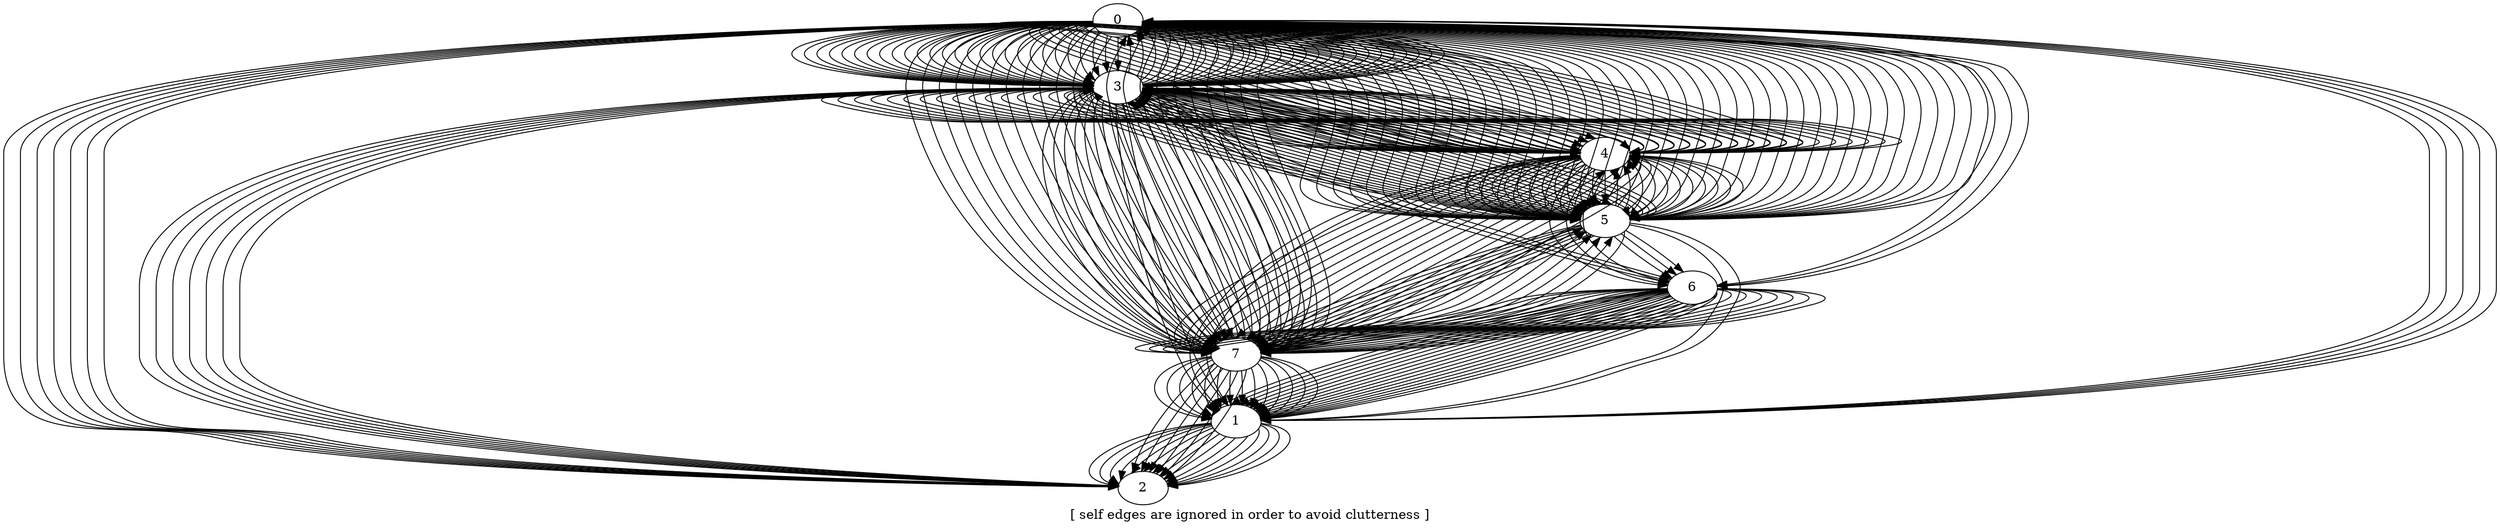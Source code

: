 digraph G {
	graph [bb="0,0,2682,563",
		label="[ self edges are ignored in order to avoid clutterness ]",
		lheight=0.21,
		lp="1341,11.5",
		lwidth=4.06,
		overlap=False,
		splines=True
	];
	node [label="\N"];
	0	[height=0.5,
		pos="1199,545",
		width=0.75];
	3	[height=0.5,
		pos="1199,473",
		width=0.75];
	0 -> 3	[pos="e,1172,474.08 1171.8,543.92 743.38,541.33 740.1,477.67 1161.9,474.15"];
	0 -> 3	[pos="e,1171.8,474.09 1171.9,543.91 761.5,541.24 758.07,477.86 1161.6,474.17"];
	0 -> 3	[pos="e,1172,474.09 1171.8,543.9 779.37,541.11 776.11,477.98 1162,474.18"];
	0 -> 3	[pos="e,1171.9,474.12 1172,543.88 833.55,540.74 830.04,478.6 1161.5,474.24"];
	0 -> 3	[pos="e,1171.7,474.22 1172.1,543.79 923.53,539.76 920.03,480.02 1161.6,474.42"];
	0 -> 3	[pos="e,1172,474.28 1172,543.72 959.49,539.16 956.06,480.84 1161.7,474.55"];
	0 -> 3	[pos="e,1171.8,474.33 1172,543.67 977.53,538.81 974.06,481.38 1161.6,474.64"];
	0 -> 3	[pos="e,1172.1,474.38 1172.1,543.61 995.4,538.4 992.04,481.91 1162,474.75"];
	0 -> 3	[pos="e,1172,474.56 1172,543.44 1031.5,537.33 1028.1,483.54 1161.7,475.11"];
	0 -> 3	[pos="e,1171.8,474.91 1171.9,543.09 1067.5,535.72 1064.2,485.89 1161.8,475.79"];
	0 -> 3	[pos="e,1172,475.2 1172.1,542.81 1085.5,534.72 1082.1,487.56 1161.8,476.38"];
	0 -> 3	[pos="e,1172.3,476.4 1172.3,541.59 1121.4,531.51 1118.1,492.64 1162.5,478.87"];
	0 -> 3	[pos="e,1174.3,480.44 1174.3,537.54 1156.2,526.08 1153.6,501.99 1166.7,486.98"];
	0 -> 3	[pos="e,1187.6,489.49 1187.6,528.46 1185.5,519.95 1185,509.17 1186,499.46"];
	0 -> 3	[pos="e,1210.4,489.49 1210.4,528.46 1212.5,519.95 1213,509.17 1212,499.46"];
	0 -> 3	[pos="e,1223.7,480.44 1223.7,537.54 1241.8,526.08 1244.4,501.99 1231.3,486.98"];
	0 -> 3	[pos="e,1225.7,476.4 1225.7,541.59 1276.6,531.51 1279.9,492.64 1235.5,478.87"];
	0 -> 3	[pos="e,1226.2,475.68 1225.8,542.37 1294.4,533.39 1297.9,489.83 1236.2,477.35"];
	0 -> 3	[pos="e,1225.9,474.7 1226.2,543.28 1348.6,536.56 1351.8,484.49 1235.9,475.36"];
	0 -> 3	[pos="e,1226.1,474.47 1226.1,543.53 1384.5,537.89 1387.9,482.69 1236.3,474.91"];
	0 -> 3	[pos="e,1226.2,474.33 1226,543.67 1420.5,538.81 1423.9,481.38 1236.4,474.64"];
	0 -> 3	[pos="e,1226.3,474.25 1226.1,543.75 1456.5,539.46 1459.9,480.4 1236.4,474.48"];
	0 -> 3	[pos="e,1226,474.19 1225.9,543.81 1492.6,540 1496,479.62 1236.1,474.36"];
	0 -> 3	[pos="e,1226,474.15 1226.3,543.85 1528.6,540.36 1531.9,479.04 1236.2,474.29"];
	0 -> 3	[pos="e,1226.1,474.11 1226.2,543.89 1582.5,540.86 1585.9,478.37 1236.3,474.22"];
	0 -> 3	[pos="e,1226,474.09 1226.2,543.9 1618.6,541.11 1621.9,477.98 1236,474.18"];
	0 -> 3	[pos="e,1226,474.08 1226.2,543.92 1654.6,541.33 1657.9,477.67 1236.1,474.15"];
	4	[height=0.5,
		pos="1723,401",
		width=0.75];
	0 -> 4	[pos="e,1695.9,402.05 1172,543.73 978,539.55 1237.3,486.56 1439,419 1456.7,413.07 1477.6,403.14 1685.8,402.09"];
	0 -> 4	[pos="e,1696,402.05 1171.9,543.68 998.11,539.12 1256.1,486.29 1457,419 1474.6,413.1 1495.4,403.23 1685.9,402.1"];
	0 -> 4	[pos="e,1695.9,402.06 1172,543.61 1018.5,538.63 1275,485.98 1475,419 1492.5,413.13 1513.2,403.35 1685.7,402.13"];
	0 -> 4	[pos="e,1696,402.08 1172,543.52 1039.6,537.98 1294.2,485.56 1493,419 1510.4,413.18 1530.9,403.49 1685.6,402.15"];
	0 -> 4	[pos="e,1695.8,402.1 1172,543.37 1061.8,537.11 1313.9,485.01 1511,419 1528.3,413.22 1548.6,403.64 1685.7,402.19"];
	0 -> 4	[pos="e,1695.8,402.12 1172,543.14 1085.6,535.92 1334.1,484.26 1529,419 1546.1,413.29 1566.1,403.86 1685.5,402.24"];
	0 -> 4	[pos="e,1695.8,402.16 1172.1,542.71 1112.5,534.06 1355.6,483.09 1547,419 1563.8,413.36 1583.6,404.11 1685.7,402.31"];
	0 -> 4	[pos="e,1695.8,402.21 1195.6,527.08 1257.7,505.66 1425.2,465.83 1565,419 1581.5,413.47 1600.8,404.45 1685.7,402.42"];
	0 -> 4	[pos="e,1695.6,402.3 1206.6,527.65 1272.8,506.36 1441.9,466.24 1583,419 1599.1,413.62 1617.7,404.96 1685.3,402.6"];
	0 -> 4	[pos="e,1696.1,402.45 1212.8,529.54 1280.4,508.8 1455.6,467.68 1601,419 1616.5,413.82 1634.4,405.57 1686,402.88"];
	0 -> 4	[pos="e,1696,402.75 1217.5,531.66 1286,511.7 1468.5,469.4 1619,419 1633.5,414.16 1650.1,406.65 1685.9,403.48"];
	0 -> 4	[pos="e,1696.1,403.43 1220.5,533.93 1289.5,515.03 1480.5,471.4 1637,419 1649.7,414.74 1664.1,408.41 1686.2,404.8"];
	0 -> 4	[pos="e,1696.5,405.25 1222.6,536.05 1292.4,518.45 1492.4,473.46 1655,419 1664.5,415.81 1675,411.45 1686.5,407.95"];
	0 -> 4	[pos="e,1698.6,409.31 1223.9,537.93 1295.2,521.85 1504.2,475.52 1673,419 1678.2,417.26 1683.7,415.17 1689.1,413.06"];
	0 -> 4	[pos="e,1704.3,414.05 1224.8,539.46 1298.9,524.99 1516.5,477.45 1691,419 1692.2,418.59 1693.5,418.15 1694.7,417.71"];
	0 -> 4	[pos="e,1712.5,417.78 1225.4,540.65 1302.7,528.01 1521.5,480.87 1702.8,421"];
	0 -> 4	[pos="e,1749.2,406.01 1225.7,541.56 1310.7,530.22 1542.8,480.68 1727,419 1732.2,417.27 1737.6,415.2 1741.8,413.11"];
	0 -> 4	[pos="e,1750,403.03 1225.9,542.19 1319.4,532.2 1557.1,481.92 1745,419 1757.8,414.71 1772.3,408.31 1759.9,404.71"];
	0 -> 4	[pos="e,1750.1,402.53 1226,542.65 1329.5,533.85 1572,482.95 1763,419 1778,413.99 1795.2,406.13 1760.1,403.17"];
	0 -> 4	[pos="e,1750,402.33 1226,542.97 1341.3,535.16 1587.6,483.78 1781,419 1796.9,413.69 1815.3,405.17 1760.3,402.7"];
	0 -> 4	[pos="e,1750.2,402.23 1225.9,543.2 1354,536.25 1603.5,484.46 1799,419 1815.4,413.51 1834.6,404.58 1760.2,402.46"];
	0 -> 4	[pos="e,1750.2,402.17 1226.3,543.35 1368.4,537.01 1620.1,484.94 1817,419 1833.8,413.39 1853.4,404.18 1760.2,402.33"];
	0 -> 4	[pos="e,1750.1,402.13 1226.1,543.48 1382.7,537.77 1636.6,485.43 1835,419 1852,413.3 1872,403.9 1760.2,402.25"];
	0 -> 4	[pos="e,1750.2,402.1 1226.1,543.57 1397.8,538.36 1653.5,485.8 1853,419 1870.2,413.23 1890.5,403.68 1760.3,402.2"];
	0 -> 4	[pos="e,1750.2,402.08 1226.1,543.64 1413.4,538.85 1670.6,486.11 1871,419 1888.4,413.18 1908.8,403.51 1760.2,402.16"];
	0 -> 4	[pos="e,1750.1,402.07 1226,543.7 1429.3,539.28 1687.8,486.39 1889,419 1906.5,413.14 1927.1,403.37 1760.3,402.13"];
	0 -> 4	[pos="e,1750.1,402.06 1226.2,543.74 1445.7,539.6 1705.2,486.6 1907,419 1924.6,413.1 1945.4,403.25 1760.2,402.11"];
	0 -> 4	[pos="e,1750.3,402.05 1226.2,543.78 1462.2,539.93 1722.5,486.8 1925,419 1942.7,413.08 1963.6,403.16 1760.4,402.09"];
	7	[height=0.5,
		pos="1326,185",
		width=0.75];
	0 -> 7	[pos="e,1299,186.92 1171.9,543.81 1007.3,541.43 981.95,516.86 974,491 969.3,475.71 969.99,470.49 974,455 1006.7,328.73 1120.3,203.9 1288.9,\
187.76"];
	0 -> 7	[pos="e,1298.9,187.4 1171.8,543.7 1042.6,540.77 1017.8,516.52 1010,491 1005.3,475.71 1006,470.49 1010,455 1042.2,330.85 1152.5,208.08 \
1288.7,188.66"];
	0 -> 7	[pos="e,1299.2,187.73 1171.7,543.62 1060.2,540.32 1035.8,516.28 1028,491 1023.3,475.71 1024,470.49 1028,455 1059.8,332.12 1168.3,210.59 \
1289,189.29"];
	0 -> 7	[pos="e,1299.1,188.27 1172,543.49 1077.6,539.76 1053.7,515.99 1046,491 1041.3,475.71 1042,470.49 1046,455 1077.4,333.77 1183.4,213.86 \
1289.2,190.2"];
	0 -> 7	[pos="e,1299.6,188.94 1172,543.29 1094.8,538.95 1071.6,515.56 1064,491 1059.3,475.71 1060,470.49 1064,455 1094.9,335.66 1198.1,217.6 1289.9,\
191.38"];
	0 -> 7	[pos="e,1316,202.02 1191.7,527.24 1184.9,517.44 1176.1,504.4 1172,491 1167.3,475.71 1168,470.49 1172,455 1198.1,354.4 1275.5,254.71 1309.8,\
210.17"];
	0 -> 7	[pos="e,1324.4,203.2 1207.8,527.71 1203.2,517.86 1194.2,504.61 1190,491 1185.3,475.71 1186,470.49 1190,455 1215.7,355.81 1291.3,257.5 \
1319.2,212.07"];
	0 -> 7	[pos="e,1334,202.31 1223.1,536.53 1227.9,526.93 1213.6,509.29 1208,491 1203.3,475.71 1204,470.49 1208,455 1233.8,355.48 1309.8,256.86 \
1330.3,211.63"];
	0 -> 7	[pos="e,1343.2,198.96 1225.6,541.44 1252.3,534.28 1232.8,513.11 1226,491 1221.3,475.71 1222,470.49 1226,455 1252.3,353.61 1330.7,253.15 \
1341.9,209.14"];
	0 -> 7	[pos="e,1349.2,194.4 1225.8,542.69 1273,537.13 1251.3,514.6 1244,491 1239.3,475.71 1240,470.49 1244,455 1271.4,349.44 1355.2,244.89 1352.3,\
204"];
	0 -> 7	[pos="e,1352.9,187.73 1226,543.69 1348.6,540.72 1323.8,516.49 1316,491 1311.3,475.71 1312,470.49 1316,455 1347.7,332.74 1455.2,211.81 \
1362.8,189.62"];
	0 -> 7	[pos="e,1352.9,187.06 1226.1,543.8 1385.2,541.38 1359.9,516.84 1352,491 1347.3,475.71 1348,470.49 1352,455 1384.5,329.69 1496.6,205.79 \
1362.9,188.14"];
	6	[height=0.5,
		pos="1817,257",
		width=0.75];
	0 -> 6	[pos="e,1844.1,259.72 1226.2,543.4 1376.1,540.27 2088.2,524.63 2120,491 2153,456.12 2147.1,422.62 2120,383 2058.3,292.79 1921.2,267.68 \
1854.2,260.69"];
	0 -> 6	[pos="e,1844.2,259 1226.1,543.51 1376.7,540.64 2105.8,525.04 2138,491 2171,456.12 2165.1,422.62 2138,383 2073,287.91 1924.1,265.15 1854.3,\
259.71"];
	0 -> 6	[pos="e,1844.1,258.55 1226,543.6 1378.7,540.98 2123.5,525.41 2156,491 2189,456.12 2183.1,422.62 2156,383 2088,283.48 1928,263.18 1854.3,\
259.05"];
	1	[height=0.5,
		pos="1326,113",
		width=0.75];
	0 -> 1	[pos="e,1353,113.99 1226.2,544.36 1424.2,546.08 2610,548.25 2610,402 2610,402 2610,402 2610,256 2610,125.39 1575.1,114.75 1363,114.02"];
	0 -> 1	[pos="e,1353.1,113.98 1226.2,544.32 1424.2,546.04 2628,549.35 2628,402 2628,402 2628,402 2628,256 2628,124.32 1576.2,114.58 1363.2,114.01"];
	0 -> 1	[pos="e,1353,113.98 1226,544.28 1424.1,545.98 2646,550.46 2646,402 2646,402 2646,402 2646,256 2646,123.26 1577.2,114.43 1363.1,113.99"];
	0 -> 1	[pos="e,1353.1,113.97 1226.1,544.25 1426.4,545.92 2664,551.4 2664,402 2664,402 2664,402 2664,256 2664,122.34 1580.3,114.31 1363.3,113.99"];
	0 -> 1	[pos="e,1353.2,113.97 1226.2,544.22 1430,545.85 2682,552.27 2682,402 2682,402 2682,402 2682,256 2682,121.42 1583.4,114.21 1363.3,113.98"];
	5	[height=0.5,
		pos="1723,329",
		width=0.75];
	0 -> 5	[pos="e,1695.8,330.05 1171.9,543.98 866.21,543.53 1353.1,534.54 1395,491 1428.3,456.37 1413.1,428.91 1399,383 1390.9,356.76 1365,331.85 \
1685.7,330.1"];
	0 -> 5	[pos="e,1695.8,330.13 1171.9,543.95 1010.1,543.18 1479.9,533.73 1521,491 1554.3,456.37 1539.1,428.91 1525,383 1517.1,357.32 1492.1,332.92 \
1685.8,330.24"];
	0 -> 5	[pos="e,1696,330.27 1225.2,539.9 1334.8,533.97 1564.8,520.32 1593,491 1626.3,456.37 1611.1,428.91 1597,383 1589.3,358.08 1565.5,334.36 \
1685.9,330.54"];
	0 -> 5	[pos="e,1696,331.02 1225.7,542.1 1332.2,537.76 1632.5,524.77 1665,491 1698.3,456.37 1683.1,428.91 1669,383 1662.1,360.52 1642,339.02 1686,\
332.22"];
	0 -> 5	[pos="e,1696.1,331.8 1225.9,542.47 1331.3,538.55 1649.5,525.82 1683,491 1716.3,456.37 1701.1,428.91 1687,383 1680.7,362.46 1663.4,342.73 \
1686.3,334.29"];
	0 -> 5	[pos="e,1736.8,344.93 1226,543.45 1332.2,541.01 1718,529.54 1755,491 1788.3,456.37 1773.1,428.91 1759,383 1755.7,372.31 1749.5,361.85 \
1743.1,353.08"];
	0 -> 5	[pos="e,1750.1,331.38 1226.3,543.8 1354.8,542.33 1787.6,531.94 1827,491 1860.3,456.37 1845.1,428.91 1831,383 1824.3,361.06 1805,340.06 \
1760.1,332.73"];
	0 -> 5	[pos="e,1749.9,330.59 1226.1,543.88 1374,542.72 1822.9,532.73 1863,491 1896.3,456.37 1881.1,428.91 1867,383 1859.7,359.22 1837.7,336.53 \
1760.2,331.18"];
	0 -> 5	[pos="e,1750.1,330.14 1226,543.96 1454.8,543.29 1929.7,533.97 1971,491 2004.3,456.37 1989.1,428.91 1975,383 1967.1,357.44 1942.3,333.14 \
1760.3,330.28"];
	0 -> 5	[pos="e,1750.2,330.09 1226.3,543.97 1502.1,543.42 1983.4,534.28 2025,491 2058.3,456.37 2043.1,428.91 2029,383 2021,357.1 1995.6,332.5 \
1760.5,330.18"];
	0 -> 5	[pos="e,1750,330.07 1226.4,543.98 1534.7,543.48 2019.3,534.43 2061,491 2094.3,456.37 2079.1,428.91 2065,383 2057,356.93 2031.3,332.17 \
1760.2,330.14"];
	0 -> 5	[pos="e,1750.3,330.06 1226,543.98 1550.7,543.52 2037.2,534.52 2079,491 2112.3,456.37 2097.1,428.91 2083,383 2075,356.88 2049.2,332.07 \
1760.6,330.12"];
	0 -> 5	[pos="e,1750.4,330.06 1226.1,543.98 1567.5,543.54 2055.1,534.57 2097,491 2130.3,456.37 2115.1,428.91 2101,383 2092.9,356.81 2067.1,331.95 \
1760.4,330.11"];
	2	[height=0.5,
		pos="1226,41",
		width=0.75];
	0 -> 2	[pos="e,1198.7,42.201 1171.9,543.76 988.61,541.47 0,521.12 0,402 0,402 0,402 0,184 0,74.391 122.86,118.14 230,95 413.69,55.327 1024.9,\
44.193 1188.5,42.312"];
	0 -> 2	[pos="e,1198.9,42.247 1171.9,543.71 993.14,541.19 18,520.31 18,402 18,402 18,402 18,184 18,74.391 140.86,118.14 248,95 429.75,55.747 1030,\
44.432 1188.6,42.374"];
	0 -> 2	[pos="e,1198.7,42.311 1172,543.65 996.75,540.87 36,519.43 36,402 36,402 36,402 36,184 36,74.391 158.86,118.14 266,95 445.42,56.25 1032.7,\
44.727 1188.2,42.458"];
	0 -> 2	[pos="e,1199,42.382 1171.8,543.57 998.43,540.5 54,518.43 54,402 54,402 54,402 54,184 54,74.391 176.86,118.14 284,95 461.27,56.714 1036.7,\
45.007 1188.8,42.544"];
	0 -> 2	[pos="e,1199,42.477 1172,543.49 1000.3,540.12 72,517.43 72,402 72,402 72,402 72,184 72,74.391 194.86,118.14 302,95 476.73,57.263 1038.3,\
45.348 1188.9,42.655"];
	0 -> 2	[pos="e,1199,42.593 1172,543.39 1000.2,539.66 90,516.3 90,402 90,402 90,402 90,184 90,74.391 212.86,118.14 320,95 491.99,57.854 1038.8,\
45.728 1188.8,42.789"];
	0 -> 2	[pos="e,1198.9,42.732 1172.1,543.26 999.38,539.17 108,515.11 108,402 108,402 108,402 108,184 108,74.391 230.86,118.14 338,95 507.06,58.487 \
1038.2,46.148 1188.7,42.947"];
	3 -> 0	[pos="e,1172,543.9 1172,474.1 797.41,476.98 794.02,539.84 1161.9,543.8"];
	3 -> 0	[pos="e,1171.8,543.89 1171.9,474.11 815.49,477.13 812.07,539.63 1161.6,543.78"];
	3 -> 0	[pos="e,1171.8,543.86 1172,474.14 851.55,477.42 848.05,539.17 1161.5,543.73"];
	3 -> 0	[pos="e,1171.7,543.85 1172,474.15 869.53,477.6 866.05,538.92 1161.5,543.71"];
	3 -> 0	[pos="e,1171.8,543.83 1171.7,474.17 887.58,477.83 884.14,538.63 1161.4,543.67"];
	3 -> 0	[pos="e,1172.1,543.81 1172,474.19 905.41,478 902.04,538.39 1161.9,543.64"];
	3 -> 0	[pos="e,1171.9,543.75 1171.7,474.25 941.46,478.57 938.14,537.63 1161.8,543.53"];
	3 -> 0	[pos="e,1171.9,543.53 1171.9,474.47 1013.5,480.11 1010.1,535.32 1161.7,543.09"];
	3 -> 0	[pos="e,1171.8,543.28 1172.1,474.7 1049.5,481.34 1046.1,533.41 1161.7,542.61"];
	3 -> 0	[pos="e,1172.2,542.37 1171.8,475.68 1103.4,484.8 1100.2,528.37 1162.2,540.73"];
	3 -> 0	[pos="e,1172.9,540.24 1172.8,477.78 1139.2,488.82 1136,521.16 1163.4,536.18"];
	3 -> 0	[pos="e,1178.8,533.06 1178.6,485.09 1171.6,495.46 1170.2,511.19 1174.3,523.79"];
	3 -> 0	[pos="e,1199,526.7 1199,491.1 1199,498.79 1199,508.05 1199,516.67"];
	3 -> 0	[pos="e,1219.2,533.06 1219.4,485.09 1226.4,495.46 1227.8,511.19 1223.7,523.79"];
	3 -> 0	[pos="e,1225.1,540.24 1225.2,477.78 1258.8,488.82 1262,521.16 1234.6,536.18"];
	3 -> 0	[pos="e,1225.9,542.81 1226,475.2 1312.5,483.33 1315.9,530.49 1236.1,541.64"];
	3 -> 0	[pos="e,1226.1,543.09 1226.2,474.91 1330.5,482.28 1333.8,532.11 1236.2,542.22"];
	3 -> 0	[pos="e,1226,543.44 1226,474.56 1366.5,480.67 1369.9,534.46 1236.3,542.89"];
	3 -> 0	[pos="e,1225.9,543.61 1225.9,474.38 1402.6,479.6 1406,536.09 1236,543.25"];
	3 -> 0	[pos="e,1226,543.72 1226,474.28 1438.5,478.84 1441.9,537.16 1236.3,543.45"];
	3 -> 0	[pos="e,1225.9,543.79 1226.3,474.22 1474.6,478.29 1477.9,538.04 1236.1,543.59"];
	3 -> 0	[pos="e,1226.2,543.83 1226.3,474.17 1510.4,477.83 1513.9,538.63 1236.6,543.67"];
	3 -> 0	[pos="e,1226.2,543.86 1226,474.14 1546.4,477.42 1550,539.17 1236.5,543.73"];
	3 -> 0	[pos="e,1226,543.88 1226.1,474.12 1564.5,477.28 1567.9,539.41 1236.4,543.76"];
	3 -> 0	[pos="e,1226,543.9 1226,474.1 1600.6,476.98 1604,539.84 1236.1,543.8"];
	3 -> 0	[pos="e,1226.1,543.91 1226.2,474.09 1636.5,476.77 1639.9,540.15 1236.3,543.83"];
	3 -> 4	[pos="e,1695.9,402.03 1172,471.97 849.15,471.35 870.33,459.51 889,455 1080.6,408.69 1139.4,465.31 1331,419 1349.5,414.54 1370.4,402.9 \
1685.5,402.05"];
	3 -> 4	[pos="e,1696,402.04 1171.7,471.96 903.38,471.22 924.43,459.49 943,455 1134.6,408.69 1193.4,465.31 1385,419 1403.3,414.57 1424.1,403.06 \
1685.7,402.07"];
	3 -> 4	[pos="e,1695.9,402.05 1172,471.95 957.68,471.06 978.57,459.46 997,455 1188.6,408.69 1247.4,465.31 1439,419 1457.1,414.61 1477.7,403.3 \
1685.8,402.1"];
	3 -> 4	[pos="e,1695.8,402.11 1171.8,471.88 1030.5,470.62 1050.9,459.37 1069,455 1260.6,408.69 1319.4,465.31 1511,419 1528.7,414.73 1548.6,403.88 \
1685.7,402.22"];
	3 -> 4	[pos="e,1695.8,402.14 1171.9,471.86 1048.8,470.46 1069,459.34 1087,455 1278.6,408.69 1337.4,465.31 1529,419 1546.5,414.77 1566.2,404.12 \
1685.5,402.27"];
	3 -> 4	[pos="e,1695.8,402.24 1171.8,471.74 1085.7,469.93 1105.5,459.24 1123,455 1314.6,408.69 1373.4,465.31 1565,419 1581.9,414.91 1600.9,404.79 \
1685.7,402.48"];
	3 -> 4	[pos="e,1696,402.85 1171.9,470.83 1144.1,467.63 1161.4,458.77 1177,455 1368.6,408.69 1427.4,465.31 1619,419 1633.8,415.42 1650.2,407.22 \
1686,403.68"];
	3 -> 4	[pos="e,1750.1,402.61 1225.9,471.49 1285.2,469.12 1304.1,459.07 1321,455 1512.6,408.69 1571.4,465.31 1763,419 1778.3,415.29 1795.4,406.65 \
1760.2,403.33"];
	3 -> 4	[pos="e,1750.2,402.19 1226.2,471.82 1337.1,470.28 1357.2,459.3 1375,455 1566.6,408.69 1625.4,465.31 1817,419 1834.2,414.85 1853.5,404.49 \
1760.2,402.38"];
	3 -> 4	[pos="e,1750.2,402.09 1226,471.91 1390.2,470.79 1410.8,459.4 1429,455 1620.6,408.69 1679.4,465.31 1871,419 1888.8,414.7 1908.9,403.72 \
1760.2,402.18"];
	3 -> 4	[pos="e,1750.2,402.05 1226,471.95 1461.6,471.13 1482.5,459.47 1501,455 1692.6,408.69 1751.4,465.31 1943,419 1961.2,414.6 1981.8,403.22 \
1760.2,402.09"];
	3 -> 4	[pos="e,1750.3,402.04 1226,471.96 1497.4,471.23 1518.4,459.49 1537,455 1728.6,408.69 1787.4,465.31 1979,419 1997.3,414.57 2018.1,403.07 \
1760.4,402.07"];
	3 -> 4	[pos="e,1750,402.03 1226.1,471.97 1551.1,471.35 1572.3,459.51 1591,455 1782.6,408.69 1841.4,465.31 2033,419 2051.5,414.54 2072.4,402.9 \
1760.3,402.05"];
	3 -> 7	[pos="e,1299,188.36 1172.4,469.26 1052.9,442.27 1147.4,224.17 1289.2,190.39"];
	3 -> 7	[pos="e,1299.8,189.48 1173.2,467.51 1091.6,434.64 1180.1,231.43 1290.1,192.46"];
	3 -> 7	[pos="e,1301.9,193.23 1178.7,461.14 1151.7,416.42 1226.4,246.67 1293.4,198.7"];
	3 -> 7	[pos="e,1303.6,195.35 1183.4,458.21 1171.1,410.56 1240.5,253.06 1295.6,202.08"];
	3 -> 7	[pos="e,1306.3,197.73 1189.5,455.8 1189.1,406.46 1254.5,258.15 1299.6,205.11"];
	3 -> 7	[pos="e,1321.9,202.8 1209.3,456.22 1234.4,409.38 1296.2,270.81 1318.4,212.42"];
	3 -> 7	[pos="e,1335.5,202.12 1218.5,460.43 1260.8,418.33 1327.6,272.54 1334.9,212.33"];
	3 -> 7	[pos="e,1341.7,200.02 1221.6,462.48 1274.3,422.79 1345.4,269.72 1343,210.03"];
	3 -> 7	[pos="e,1346.5,197.09 1223,464.79 1287.8,428.45 1364.6,264.94 1350.2,206.69"];
	3 -> 7	[pos="e,1349.5,194.32 1224.4,466.29 1303,432.35 1385.5,256.93 1355.6,202.28"];
	3 -> 7	[pos="e,1352.5,188.71 1225.6,469.7 1368.9,444.99 1469.2,228.99 1362.4,191.53"];
	3 -> 6	[pos="e,1791,262.46 1214.1,458.08 1245.5,439.4 1314.7,405.93 1376,383 1522.3,328.32 1703.9,281.44 1780.8,264.63"];
	3 -> 6	[pos="e,1791.8,264.12 1219.7,461.4 1254.8,443.62 1328.8,407.37 1394,383 1534.8,330.35 1708.5,284.93 1781.7,266.62"];
	3 -> 6	[pos="e,1793.2,266.17 1222.9,464.58 1263.3,448.33 1342.6,408.93 1412,383 1547.4,332.4 1713,288.47 1783.5,268.88"];
	3 -> 1	[pos="e,1306.5,125.54 1196.7,454.79 1197.5,406.67 1217.8,267.66 1272,167 1278.8,154.3 1289.1,141.9 1299,132.3"];
	3 -> 1	[pos="e,1316.9,130.3 1204.9,455.14 1215.4,407.34 1235.7,267.9 1290,167 1295.6,156.69 1303.4,146.58 1310.4,138.01"];
	3 -> 5	[pos="e,1696,330.6 1171.7,471.06 1031.5,459.4 1458.1,343.59 1686,331.09"];
	3 -> 5	[pos="e,1695.9,330.7 1171.8,470.82 1054.7,457.96 1472.7,344.58 1685.6,331.27"];
	3 -> 5	[pos="e,1695.9,330.82 1172,470.45 1079.5,456.04 1487.8,345.47 1685.8,331.46"];
	3 -> 5	[pos="e,1696.1,330.95 1172,469.77 1108.6,452.96 1503.3,346.38 1686,331.68"];
	3 -> 5	[pos="e,1695.8,331.15 1172.6,468.2 1147,447.38 1519.2,347.45 1685.6,332.01"];
	3 -> 5	[pos="e,1695.9,331.36 1192,455.57 1261.2,421.81 1551.8,346.59 1685.8,332.35"];
	3 -> 5	[pos="e,1696,331.65 1202.3,455.01 1280,421.32 1561.5,347.98 1685.9,332.79"];
	3 -> 5	[pos="e,1696.1,332.01 1208.7,456.12 1289.1,423.35 1568.3,349.89 1685.9,333.35"];
	3 -> 5	[pos="e,1696.2,332.49 1213.3,457.73 1295,426.23 1574.1,352.06 1686.2,334.01"];
	3 -> 5	[pos="e,1696.5,333.08 1217.2,459.4 1299.8,429.38 1578.7,354.67 1686.3,334.88"];
	3 -> 5	[pos="e,1696.9,333.84 1219.9,461.21 1303,432.96 1582.9,357.51 1686.8,335.87"];
	3 -> 5	[pos="e,1697.1,334.84 1221.7,463.01 1305.1,436.78 1586.2,360.72 1687.4,337.09"];
	3 -> 5	[pos="e,1698,335.98 1223.2,464.57 1307.8,440.4 1589.1,364.14 1688.2,338.5"];
	3 -> 5	[pos="e,1698.8,337.43 1224.1,465.99 1310,444.02 1591.2,367.88 1689.1,340.18"];
	3 -> 5	[pos="e,1700.5,338.94 1224.7,467.19 1312.9,447.35 1594.1,371.49 1690.9,341.91"];
	3 -> 5	[pos="e,1702.4,340.69 1225.3,468.13 1316.9,450.25 1596.8,375.2 1692.9,343.85"];
	3 -> 5	[pos="e,1704.9,342.59 1225.6,468.9 1321.2,452.88 1599.6,378.9 1695.4,345.93"];
	3 -> 5	[pos="e,1708.4,344.38 1225.6,469.54 1326.3,455.22 1603.9,382.2 1699,347.88"];
	3 -> 5	[pos="e,1713.4,345.86 1225.8,469.99 1332.8,457.06 1610.1,384.95 1703.9,349.58"];
	3 -> 5	[pos="e,1719.7,346.99 1225.9,470.36 1340.2,458.63 1618.7,387.08 1710.2,350.9"];
	3 -> 5	[pos="e,1730.1,346.39 1226,470.64 1349.8,459.81 1635.7,387.04 1720.7,350.64"];
	3 -> 5	[pos="e,1749.3,333.69 1225.9,470.88 1369.8,460.17 1697.1,375.68 1744.8,342.92"];
	3 -> 5	[pos="e,1749.6,332.13 1225.9,471.06 1385.1,460.87 1731.9,371.19 1755.6,340.36"];
	3 -> 5	[pos="e,1749.8,331.5 1226.1,471.18 1411.3,460.88 1807.2,356.05 1759.5,334.04"];
	3 -> 5	[pos="e,1750.1,331.17 1226,471.3 1428.5,461.52 1841,351.82 1760.2,332.8"];
	3 -> 5	[pos="e,1749.9,330.91 1226,471.4 1445.3,462.13 1870.3,348.76 1760,332.05"];
	3 -> 2	[pos="e,1199,42.463 1171.9,472.11 1001.3,472.61 146,468.08 146,258 146,258 146,258 146,184 146,79.325 994.76,47.591 1189,42.706"];
	3 -> 2	[pos="e,1199.1,42.556 1171.8,472.12 1005.8,472.52 164,466.41 164,258 164,258 164,258 164,184 164,80.149 999.45,48.095 1189,42.827"];
	3 -> 2	[pos="e,1199,42.673 1171.8,472.13 1009.6,472.4 182,464.64 182,258 182,258 182,258 182,184 182,81.082 1002.5,48.677 1188.9,42.975"];
	3 -> 2	[pos="e,1199.1,42.81 1172,472.14 1012.5,472.25 200,462.75 200,258 200,258 200,258 200,184 200,82.07 1004.8,49.306 1188.8,43.147"];
	3 -> 2	[pos="e,1199,42.979 1171.8,472.14 1013,472.02 218,460.54 218,258 218,258 218,258 218,184 218,83.117 1006.4,49.986 1188.8,43.345"];
	3 -> 2	[pos="e,1199.1,43.176 1172,472.13 1013.7,471.74 236,458.32 236,258 236,258 236,258 236,184 236,84.219 1007.2,50.718 1188.9,43.572"];
	3 -> 2	[pos="e,1199.2,43.404 1171.8,472.11 1012,471.37 254,455.77 254,258 254,258 254,258 254,184 254,85.376 1007.5,51.504 1189,43.831"];
	4 -> 3	[pos="e,1172,471.97 1695.9,402.03 1388.8,402.68 1367.6,414.49 1349,419 1157.4,465.31 1098.6,408.69 907,455 888.57,459.46 867.69,471.05 \
1161.9,471.95"];
	4 -> 3	[pos="e,1171.7,471.97 1695.6,402.03 1406.7,402.73 1385.6,414.5 1367,419 1175.4,465.31 1116.6,408.69 925,455 906.62,459.44 885.81,470.98 \
1161.4,471.94"];
	4 -> 3	[pos="e,1171.8,471.96 1695.7,402.04 1442.5,402.82 1421.5,414.52 1403,419 1211.4,465.31 1152.6,408.69 961,455 942.72,459.42 922.04,470.86 \
1161.7,471.92"];
	4 -> 3	[pos="e,1171.8,471.95 1696,402.05 1460.4,402.87 1439.5,414.53 1421,419 1229.4,465.31 1170.6,408.69 979,455 960.79,459.4 940.19,470.78 \
1161.8,471.91"];
	4 -> 3	[pos="e,1171.9,471.94 1696,402.06 1496.2,403.01 1475.4,414.56 1457,419 1265.4,465.31 1206.6,408.69 1015,455 996.95,459.36 976.56,470.57 \
1161.8,471.88"];
	4 -> 3	[pos="e,1171.9,471.92 1695.9,402.07 1514,403.11 1493.3,414.58 1475,419 1283.4,465.31 1224.6,408.69 1033,455 1015.1,459.34 994.81,470.44 \
1161.7,471.85"];
	4 -> 3	[pos="e,1171.8,471.91 1696,402.09 1531.8,403.21 1511.2,414.6 1493,419 1301.4,465.31 1242.6,408.69 1051,455 1033.2,459.3 1013.1,470.28 \
1161.8,471.82"];
	4 -> 3	[pos="e,1171.8,471.81 1695.8,402.18 1584.9,403.72 1564.8,414.7 1547,419 1355.4,465.31 1296.6,408.69 1105,455 1087.8,459.15 1068.5,469.51 \
1161.8,471.62"];
	4 -> 3	[pos="e,1172,471.62 1695.6,402.35 1619.7,404.39 1600.3,414.83 1583,419 1391.4,465.31 1332.6,408.69 1141,455 1124.8,458.93 1106.6,468.41 \
1161.7,471.21"];
	4 -> 3	[pos="e,1171.9,471.39 1696.1,402.51 1636.8,404.88 1617.9,414.93 1601,419 1409.4,465.31 1350.6,408.69 1159,455 1143.7,458.71 1126.6,467.35 \
1161.8,470.67"];
	4 -> 3	[pos="e,1172.9,467.84 1696.2,403.62 1668.4,407.12 1651.9,415.4 1637,419 1445.4,465.31 1386.6,408.69 1195,455 1189.6,456.31 1183.9,458.25 \
1179.6,460.34"];
	4 -> 3	[pos="e,1208.9,456.09 1696.6,405.64 1681.1,409.66 1667.5,415.98 1655,419 1466.7,464.52 1406.6,410.6 1218.8,453.75"];
	4 -> 3	[pos="e,1217.1,459.44 1699.3,409.81 1690.9,413.21 1681.7,416.9 1673,419 1481.4,465.31 1422.6,408.69 1231,455 1229.5,455.35 1228.1,455.75 \
1226.6,456.18"];
	4 -> 3	[pos="e,1222.7,464.19 1704.9,414.56 1700.4,416.3 1695.6,417.88 1691,419 1499.4,465.31 1440.6,408.69 1249,455 1243.6,456.31 1237.9,458.25 \
1232.4,460.34"];
	4 -> 3	[pos="e,1225.4,468.36 1713.1,417.91 1711.7,418.31 1710.3,418.67 1709,419 1517.4,465.31 1458.6,408.69 1267,455 1257.2,457.36 1246.8,461.73 \
1235.3,465.45"];
	4 -> 3	[pos="e,1225.8,470.38 1749.1,406.16 1752,410.19 1739,416.1 1727,419 1535.4,465.31 1476.6,408.69 1285,455 1272,458.15 1257.7,464.88 1235.7,\
468.86"];
	4 -> 3	[pos="e,1226,471.15 1750.1,403.17 1777.9,406.37 1760.6,415.23 1745,419 1553.4,465.31 1494.6,408.69 1303,455 1288.2,458.58 1271.8,466.78 \
1236,470.32"];
	4 -> 3	[pos="e,1226.4,471.65 1750,402.38 1817.5,404.48 1798.2,414.85 1781,419 1589.4,465.31 1530.6,408.69 1339,455 1322.5,458.98 1304.1,468.65 \
1236.7,471.31"];
	4 -> 3	[pos="e,1226.2,471.76 1750.2,402.26 1836.3,404.07 1816.5,414.76 1799,419 1607.4,465.31 1548.6,408.69 1357,455 1340.1,459.09 1321.1,469.21 \
1236.3,471.52"];
	4 -> 3	[pos="e,1226.2,471.86 1750.1,402.14 1873.2,403.54 1853,414.66 1835,419 1643.4,465.31 1584.6,408.69 1393,455 1375.5,459.23 1355.8,469.88 \
1236.5,471.73"];
	4 -> 3	[pos="e,1226.2,471.89 1750.2,402.12 1891.5,403.38 1871.1,414.63 1853,419 1661.4,465.31 1602.6,408.69 1411,455 1393.3,459.27 1373.4,470.12 \
1236.3,471.78"];
	4 -> 3	[pos="e,1226.1,471.93 1750.1,402.08 1928,403.12 1907.3,414.58 1889,419 1697.4,465.31 1638.6,408.69 1447,455 1429,459.34 1408.8,470.46 \
1236.3,471.86"];
	4 -> 3	[pos="e,1226,471.94 1750.1,402.06 1946.2,403.02 1925.4,414.56 1907,419 1715.4,465.31 1656.6,408.69 1465,455 1446.9,459.37 1426.5,470.59 \
1236.1,471.88"];
	4 -> 3	[pos="e,1226.1,471.95 1750,402.05 1964.3,402.94 1943.4,414.54 1925,419 1733.4,465.31 1674.6,408.69 1483,455 1464.9,459.39 1444.3,470.7 \
1236.2,471.9"];
	4 -> 3	[pos="e,1226.3,471.96 1750.2,402.04 2000.5,402.82 1979.5,414.52 1961,419 1769.4,465.31 1710.6,408.69 1519,455 1500.7,459.42 1480,470.86 \
1236.6,471.92"];
	4 -> 3	[pos="e,1226.4,471.97 1750.3,402.03 2036.7,402.73 2015.6,414.5 1997,419 1805.4,465.31 1746.6,408.69 1555,455 1536.6,459.44 1515.8,471 \
1236.4,471.94"];
	4 -> 3	[pos="e,1226.1,471.97 1750,402.03 2054.8,402.68 2033.6,414.49 2015,419 1823.4,465.31 1764.6,408.69 1573,455 1554.6,459.46 1533.7,471.05 \
1236.3,471.95"];
	4 -> 7	[pos="e,1299,187.01 1695.8,399.03 1577,390.76 1448,330.72 1347,275 1288.2,242.59 1219.3,198.44 1288.8,188.19"];
	4 -> 7	[pos="e,1299.3,188.45 1696.1,398.31 1606.5,387.73 1481.5,329.31 1383,275 1330.7,246.13 1270.2,207.94 1289.5,192.7"];
	4 -> 7	[pos="e,1310.5,199.83 1696.7,396.63 1631.5,382.57 1513.1,326.91 1419,275 1379.6,253.26 1335.6,226.23 1317.1,207.69"];
	4 -> 7	[pos="e,1326.2,203.07 1697.4,395.06 1641.5,378.81 1527.9,325.15 1437,275 1399,254.05 1356.7,228.18 1333.9,209.74"];
	4 -> 7	[pos="e,1337.3,201.41 1698.8,392.81 1650,374.3 1542.1,323.04 1455,275 1415.5,253.22 1371.4,226.13 1345.6,207.59"];
	4 -> 7	[pos="e,1349.2,194.34 1706,386.85 1666.2,364.83 1570,318.59 1491,275 1444.8,249.52 1392.3,216.76 1358.3,198.95"];
	4 -> 7	[pos="e,1352.4,189.39 1723.1,382.89 1691.4,359.61 1601.6,316.13 1527,275 1473.9,245.69 1412.3,206.76 1362.2,192.01"];
	4 -> 7	[pos="e,1352.9,188.24 1738.6,386.13 1718.1,363.83 1623.2,318.12 1545,275 1489.3,244.3 1424.5,203.04 1362.8,190.07"];
	4 -> 7	[pos="e,1352.9,187.09 1749.9,397.76 1800.5,385.84 1677.9,328.43 1581,275 1522,242.47 1452.7,198.09 1363.1,188.07"];
	4 -> 7	[pos="e,1353,186.81 1750.2,398.54 1824.4,388.61 1698.2,329.72 1599,275 1539,241.88 1468.2,196.49 1363.2,187.56"];
	4 -> 6	[pos="e,1790,259.09 1701.8,389.73 1678.8,372.43 1651.6,336.87 1669,311 1692.5,276.02 1743.6,264.11 1779.8,260.07"];
	4 -> 6	[pos="e,1790.4,260.32 1709,385.55 1693,367.16 1670.9,334.93 1687,311 1707.7,280.2 1749.8,267.29 1780.5,261.88"];
	4 -> 6	[pos="e,1791.3,262.59 1720,382.91 1709,364.2 1689.7,333.82 1705,311 1722.5,284.93 1755.4,271.67 1781.3,264.94"];
	4 -> 1	[pos="e,1308,126.54 1696.2,398.39 1614.2,391.6 1367.6,358.01 1281,203 1268.3,180.34 1284.4,152.31 1301,133.83"];
	4 -> 1	[pos="e,1317.3,130.31 1696.3,397.67 1616.8,389.37 1382.9,353.14 1299,203 1287.4,182.24 1299.9,156.98 1311.7,138.68"];
	4 -> 5	[pos="e,1695.9,330.47 1695.9,399.53 1537.5,393.89 1534.1,338.69 1685.7,330.91"];
	4 -> 5	[pos="e,1696,330.56 1696,399.44 1555.5,393.33 1552.1,339.54 1685.7,331.11"];
	4 -> 5	[pos="e,1696.1,330.7 1695.8,399.28 1573.4,392.56 1570.2,340.49 1686.1,331.36"];
	4 -> 5	[pos="e,1696,331.2 1696.1,398.81 1609.5,390.72 1606.1,343.56 1685.8,332.38"];
	4 -> 5	[pos="e,1695.8,331.68 1696.2,398.37 1627.6,389.39 1624.1,345.83 1685.8,333.35"];
	4 -> 5	[pos="e,1696.3,332.4 1696.3,397.59 1645.4,387.51 1642.1,348.64 1686.5,334.87"];
	4 -> 5	[pos="e,1698.3,336.44 1698.3,393.54 1680.2,382.08 1677.6,357.99 1690.7,342.98"];
	4 -> 5	[pos="e,1711.6,345.49 1711.6,384.46 1709.5,375.95 1709,365.17 1710,355.46"];
	4 -> 5	[pos="e,1743.4,341.09 1743.2,389.06 1750.3,378.75 1751.8,363.03 1747.8,350.4"];
	4 -> 5	[pos="e,1749.2,333.78 1749.1,396.24 1782.8,385.22 1786,352.88 1758.6,337.85"];
	4 -> 5	[pos="e,1749.9,330.7 1750.2,399.28 1872.6,392.56 1875.8,340.49 1759.9,331.36"];
	4 -> 5	[pos="e,1750.1,330.47 1750.1,399.53 1908.5,393.89 1911.9,338.69 1760.3,330.91"];
	7 -> 0	[pos="e,1171.8,543.76 1298.8,187.14 1141.5,200.36 1025.2,326.95 992,455 987.99,470.49 987.3,475.71 992,491 999.72,516.1 1023.8,539.98 \
1161.6,543.54"];
	7 -> 0	[pos="e,1171.9,542.91 1300,190 1220,213.17 1113.5,333.42 1082,455 1078,470.49 1077.3,475.71 1082,491 1088.9,513.52 1109,535.06 1161.7,\
541.82"];
	7 -> 0	[pos="e,1172.3,542.25 1300.5,191.65 1233.4,218.4 1130.8,336.06 1100,455 1096,470.49 1095.3,475.71 1100,491 1106.5,512.22 1124.8,532.57 \
1162.3,540.5"];
	7 -> 0	[pos="e,1172.4,540.67 1302.2,193.77 1246.4,224.15 1148.1,338.97 1118,455 1114,470.49 1113.3,475.71 1118,491 1123.8,509.95 1139,528.2 1162.9,\
537.54"];
	7 -> 0	[pos="e,1174.4,537.35 1305.1,196.45 1259.1,230.43 1165.2,342.14 1136,455 1132,470.49 1131.3,475.71 1136,491 1140.8,506.58 1151.9,521.7 \
1165.6,531.77"];
	7 -> 0	[pos="e,1180.1,531.65 1309.5,199.5 1271.9,236.71 1182.4,345.31 1154,455 1150,470.49 1149.3,475.71 1154,491 1157.7,503.01 1165.1,514.73 \
1173.1,524.09"];
	7 -> 0	[pos="e,1226.3,543.17 1351.7,191.12 1396.7,216.83 1293,335.27 1262,455 1258,470.49 1257.3,475.71 1262,491 1269.1,514.02 1289.9,536 1236.3,\
542.25"];
	7 -> 0	[pos="e,1226.1,543.44 1352.3,189.28 1420.3,210.56 1311.8,332.1 1280,455 1276,470.49 1275.3,475.71 1280,491 1287.3,514.81 1309.4,537.52 \
1236.5,542.84"];
	7 -> 0	[pos="e,1226.1,543.59 1352.7,188.33 1441.8,206.64 1330.4,330.12 1298,455 1294,470.49 1293.3,475.71 1298,491 1305.5,515.36 1328.4,538.57 \
1236.3,543.18"];
	7 -> 0	[pos="e,1226.2,543.76 1353.1,187.35 1482.3,201.67 1367,327.61 1334,455 1330,470.49 1329.3,475.71 1334,491 1341.7,516.05 1365.7,539.88 \
1236.2,543.52"];
	7 -> 3	[pos="e,1172.5,468.49 1299.5,188.81 1173.2,215.46 1076.2,423.35 1162.9,464.82"];
	7 -> 3	[pos="e,1174.1,466.03 1299.9,190.48 1206.2,221.89 1118.1,409.46 1166,459.65"];
	7 -> 3	[pos="e,1175.6,463.75 1300.8,191.63 1222.1,225.37 1139.4,401.19 1169.5,455.8"];
	7 -> 3	[pos="e,1196.3,454.97 1310.5,199.84 1277.2,244.57 1213.5,385.72 1198.5,445.18"];
	7 -> 3	[pos="e,1203.2,454.97 1315.6,201.88 1290.5,248.74 1228.9,386.83 1206.7,445.33"];
	7 -> 3	[pos="e,1214.5,458.21 1328.7,203.17 1319.6,252.52 1256.9,394.77 1220.3,449.85"];
	7 -> 3	[pos="e,1224.8,467.62 1351.1,192.1 1413.3,228.99 1328.9,421.99 1234.3,463.94"];
	7 -> 3	[pos="e,1225.3,468.49 1351.7,190.46 1433.4,223.21 1345,426.4 1235,465.49"];
	7 -> 3	[pos="e,1225.6,469.17 1352.5,189.5 1452.8,219.3 1361.1,430.4 1235.5,466.7"];
	7 -> 4	[pos="e,1696.1,398.76 1299.1,187.48 1233.8,196.23 1304.8,241.79 1365,275 1461.7,328.36 1584.1,385.67 1686,397.71"];
	7 -> 4	[pos="e,1696.3,397.64 1300.5,191.05 1283.6,205.01 1346.7,245.03 1401,275 1493.4,325.97 1609.2,380.55 1686.1,395.82"];
	7 -> 4	[pos="e,1701.3,389.87 1344.7,198.02 1372.4,215.6 1426,249.06 1473,275 1550.5,317.75 1644.5,363.05 1692.1,385.56"];
	7 -> 4	[pos="e,1712.8,384.07 1351.4,191.36 1392.5,205.58 1455.1,245.25 1509,275 1579.4,313.81 1663.3,354.72 1704.1,378.77"];
	7 -> 4	[pos="e,1749,395.72 1352.9,187.51 1432,196.33 1502.8,241.82 1563,275 1640.4,317.71 1734.3,362.96 1749.5,385.49"];
	7 -> 1	[pos="e,1299.2,115.37 1299,182.6 1221.4,174.02 1218.1,128.43 1289.2,116.74"];
	7 -> 1	[pos="e,1299.2,115.97 1299.4,182.05 1239.4,172.56 1236.1,130.99 1289.4,117.94"];
	7 -> 1	[pos="e,1299.5,117 1299.4,180.99 1257.4,170.4 1254.1,134.7 1289.6,120.2"];
	7 -> 1	[pos="e,1300.2,118.99 1300.1,178.97 1274.8,167.51 1272,139.33 1291.6,124.12"];
	7 -> 1	[pos="e,1302.9,122.65 1302.9,175.42 1291.3,164.4 1289.2,145.02 1296.6,130.97"];
	7 -> 1	[pos="e,1309.6,127.46 1309.6,170.5 1305.7,161.11 1304.8,148.34 1306.8,137.32"];
	7 -> 1	[pos="e,1320.1,130.96 1320.2,167.41 1319.3,159.51 1319,149.85 1319.4,140.94"];
	7 -> 1	[pos="e,1331.9,130.96 1331.8,167.41 1332.7,159.51 1333,149.85 1332.6,140.94"];
	7 -> 1	[pos="e,1342.4,127.46 1342.4,170.5 1346.3,161.11 1347.2,148.34 1345.2,137.32"];
	7 -> 1	[pos="e,1349.1,122.65 1349.1,175.42 1360.7,164.4 1362.8,145.02 1355.4,130.97"];
	7 -> 1	[pos="e,1351.8,118.99 1351.9,178.97 1377.2,167.51 1380,139.33 1360.4,124.12"];
	7 -> 1	[pos="e,1352.5,117 1352.6,180.99 1394.6,170.4 1397.9,134.7 1362.4,120.2"];
	7 -> 1	[pos="e,1352.8,115.97 1352.6,182.05 1412.6,172.56 1415.9,130.99 1362.6,117.94"];
	7 -> 1	[pos="e,1352.8,115.37 1353,182.6 1430.6,174.02 1433.9,128.43 1362.8,116.74"];
	7 -> 5	[pos="e,1700.2,319.24 1351.5,191.33 1409.1,200.38 1540.4,219.68 1583,239 1623.6,257.42 1662.5,293.43 1691.5,313.54"];
	7 -> 5	[pos="e,1705.1,315.02 1352.2,189.9 1412.1,198.21 1556,218.59 1601,239 1638.2,255.89 1674.1,287.57 1697.4,308.22"];
	7 -> 5	[pos="e,1714,311.98 1352.7,188.78 1416,196.24 1571.8,217.61 1619,239 1653.9,254.85 1687.6,283.72 1707.1,304.28"];
	7 -> 5	[pos="e,1725.7,310.91 1352.7,187.93 1421,194.48 1587.9,216.73 1637,239 1671,254.43 1703.9,282.23 1719.9,302.66"];
	7 -> 5	[pos="e,1739.3,314.37 1352.9,187.36 1428.4,193.09 1604.4,216.03 1655,239 1690.2,254.97 1724.2,284.18 1735.5,304.77"];
	7 -> 2	[pos="e,1214.9,57.628 1303,175.54 1270,154.73 1228.5,100.35 1217.4,67.765"];
	7 -> 2	[pos="e,1224.3,59.046 1306.4,172.62 1280.9,150.17 1243.8,99.664 1228.4,68.444"];
	7 -> 2	[pos="e,1233.2,58.615 1311.6,169.6 1291.8,145.58 1257.2,97.012 1238.5,67.213"];
	7 -> 2	[pos="e,1240.4,56.331 1318.9,167.43 1303.6,141.86 1269.2,92.755 1246.7,64.158"];
	7 -> 2	[pos="e,1245.7,53.449 1327.7,166.87 1317.3,140.04 1281,88.292 1253.3,60.585"];
	7 -> 2	[pos="e,1249.1,50.523 1337.1,168.53 1333.5,140.85 1292.7,83.221 1257.5,56.359"];
	6 -> 7	[pos="e,1298.8,186.1 1789.8,255.89 1643.6,254.68 1623,243.64 1605,239 1463.8,202.72 1423.7,220.9 1279,203 1228.3,196.73 1166.3,187.65 \
1288.4,186.2"];
	6 -> 7	[pos="e,1298.8,186.13 1789.8,255.86 1661.3,254.52 1640.9,243.6 1623,239 1481.8,202.72 1441.7,220.9 1297,203 1247,196.81 1185.8,187.88 \
1288.6,186.26"];
	6 -> 7	[pos="e,1298.9,186.17 1789.8,255.82 1678.9,254.31 1658.7,243.56 1641,239 1499.8,202.72 1459.7,220.9 1315,203 1265.8,196.92 1205.9,188.19 \
1288.7,186.35"];
	6 -> 7	[pos="e,1298.8,186.24 1789.8,255.76 1696.4,254.04 1676.5,243.5 1659,239 1517.8,202.72 1477.7,220.9 1333,203 1285.1,197.07 1227,188.64 \
1288.8,186.5"];
	6 -> 7	[pos="e,1298.9,186.36 1789.6,255.66 1713.7,253.66 1694.2,243.42 1677,239 1535.8,202.72 1495.7,220.9 1351,203 1305.4,197.36 1250.5,189.43 \
1288.6,186.85"];
	6 -> 7	[pos="e,1298.8,186.66 1790.1,255.5 1730.7,253.18 1711.8,243.31 1695,239 1553.8,202.72 1513.7,220.9 1369,203 1346.5,200.22 1321.8,196.88 \
1305.8,193.91"];
	6 -> 7	[pos="e,1345.6,197.51 1790,255.17 1747.1,252.35 1729.1,243.13 1713,239 1571.8,202.72 1531.7,220.9 1387,203 1376.7,201.73 1366,200.34 1355.7,\
198.93"];
	6 -> 7	[pos="e,1348.4,195.32 1790.2,254.41 1762.4,250.97 1745.9,242.82 1731,239 1589.8,202.72 1549.7,220.9 1405,203 1389.6,201.09 1373.1,198.92 \
1358.3,196.79"];
	6 -> 7	[pos="e,1350.3,193 1790.6,252.43 1775.1,248.46 1761.5,242.2 1749,239 1607.8,202.72 1567.7,220.9 1423,203 1402.1,200.41 1379.2,197.34 1360.3,\
194.53"];
	6 -> 7	[pos="e,1351.7,190.78 1793.2,248.3 1784.9,244.92 1775.7,241.22 1767,239 1625.8,202.72 1585.7,220.9 1441,203 1414.3,199.69 1384.3,195.6 \
1361.6,192.26"];
	6 -> 7	[pos="e,1352.5,188.93 1798.9,243.56 1794.4,241.8 1789.6,240.19 1785,239 1643.8,202.72 1603.7,220.9 1459,203 1426.6,199 1389.6,193.84 1362.7,\
190.27"];
	6 -> 7	[pos="e,1353,187.67 1807.1,240.14 1805.7,239.73 1804.3,239.35 1803,239 1661.8,202.72 1621.7,220.9 1477,203 1439.5,198.36 1395.8,192.19 \
1363.2,188.7"];
	6 -> 7	[pos="e,1353,186.94 1843.1,251.92 1846,247.94 1832.9,242.07 1821,239 1679.8,202.72 1639.7,220.9 1495,203 1453.4,197.85 1404,190.8 1362.9,\
187.64"];
	6 -> 7	[pos="e,1353.2,186.58 1844.1,254.85 1871.9,251.72 1854.5,242.99 1839,239 1697.8,202.72 1657.7,220.9 1513,203 1468.5,197.5 1415.2,189.83 \
1363.3,187.05"];
	6 -> 7	[pos="e,1353.1,186.37 1844.1,255.41 1892.2,252.92 1873.6,243.26 1857,239 1715.8,202.72 1675.7,220.9 1531,203 1484.4,197.24 1428.2,189.1 \
1363.1,186.7"];
	6 -> 7	[pos="e,1353.1,186.26 1844,255.63 1911.5,253.57 1892.1,243.4 1875,239 1733.8,202.72 1693.7,220.9 1549,203 1501,197.06 1442.8,188.61 1363.4,\
186.49"];
	6 -> 7	[pos="e,1353.2,186.19 1844.2,255.74 1930.3,253.97 1910.5,243.49 1893,239 1751.8,202.72 1711.7,220.9 1567,203 1518,196.93 1458.2,188.23 \
1363.4,186.36"];
	6 -> 7	[pos="e,1353.1,186.14 1844.2,255.81 1948.8,254.27 1928.7,243.55 1911,239 1769.8,202.72 1729.7,220.9 1585,203 1535.1,196.83 1474.2,187.93 \
1363.3,186.27"];
	6 -> 7	[pos="e,1353.3,186.11 1844.1,255.86 1967.2,254.49 1946.9,243.6 1929,239 1787.8,202.72 1747.7,220.9 1603,203 1552.5,196.75 1490.6,187.71 \
1363.4,186.21"];
	6 -> 7	[pos="e,1353.2,186.09 1844.2,255.89 1985.5,254.65 1965,243.63 1947,239 1805.8,202.72 1765.7,220.9 1621,203 1570,196.69 1507.4,187.52 1363.2,\
186.17"];
	6 -> 1	[pos="e,1300.2,118.84 1790.2,254.75 1654.6,243.56 1351.8,160.18 1305.8,127.29"];
	6 -> 1	[pos="e,1320.1,130.66 1789.8,254.45 1673.6,243.05 1410.2,171.47 1329.5,135.12"];
	6 -> 1	[pos="e,1329.6,130.86 1790.3,254.15 1683.1,241.83 1425,170.96 1339,134.97"];
	6 -> 1	[pos="e,1336.3,129.84 1790.3,253.71 1690.4,240.08 1434.4,168.92 1345.8,133.74"];
	6 -> 1	[pos="e,1340.8,128.09 1790.6,253.16 1696.4,237.98 1439.8,165.74 1350.2,131.75"];
	6 -> 1	[pos="e,1344.5,126.3 1790.7,252.42 1701.4,235.42 1444.6,162.37 1354,129.79"];
	6 -> 1	[pos="e,1347.1,124.42 1791.2,251.52 1705.8,232.57 1448,158.62 1356.6,127.71"];
	6 -> 1	[pos="e,1349.1,122.67 1791.7,250.35 1709.1,229.24 1451,154.79 1358.7,125.74"];
	6 -> 1	[pos="e,1350.2,121 1792.7,248.96 1712,225.63 1453.3,150.82 1360,123.83"];
	6 -> 1	[pos="e,1351.3,119.67 1793.9,247.33 1714.5,221.8 1456.2,147.1 1361.1,122.19"];
	6 -> 1	[pos="e,1351.9,118.5 1795.8,245.56 1717.3,217.97 1459.6,143.67 1361.9,120.79"];
	6 -> 1	[pos="e,1352.4,117.61 1798.4,243.65 1720.3,214.13 1463.1,140.4 1362.2,119.56"];
	6 -> 1	[pos="e,1352.5,116.84 1802.1,241.87 1725,210.74 1467.5,137.53 1362.4,118.55"];
	6 -> 1	[pos="e,1352.7,116.28 1806.9,240.26 1731.5,207.84 1473.4,135.18 1362.9,117.79"];
	6 -> 1	[pos="e,1352.8,115.85 1813.4,239.15 1740.9,205.78 1480.1,133.1 1363,117.14"];
	6 -> 1	[pos="e,1352.8,115.51 1823.1,239.43 1757.9,205.81 1489.1,131.48 1363.1,116.62"];
	6 -> 1	[pos="e,1353.1,115.27 1842.7,251.28 1856.5,228.7 1518.8,132.21 1363.5,116.24"];
	1 -> 2	[pos="e,1199.1,43.378 1299.2,110.96 1201.8,103.42 1130.6,57.251 1189,44.989"];
	1 -> 2	[pos="e,1199.2,44.035 1299.1,110.6 1219.4,102.45 1154,60.942 1189.4,46.758"];
	1 -> 2	[pos="e,1199.6,45.424 1299.3,110.09 1239.3,101.81 1183.7,68.626 1191.4,51.836"];
	1 -> 2	[pos="e,1201.9,49.251 1299.4,109.26 1257.4,101.12 1214.2,76.652 1203.6,59.589"];
	1 -> 2	[pos="e,1213.6,57.126 1299.9,107.93 1270.2,99.684 1236.7,80.442 1220.4,64.862"];
	1 -> 2	[pos="e,1226.9,59.109 1300.9,105.79 1278.7,96.955 1251.7,80.273 1234.7,66.184"];
	1 -> 2	[pos="e,1236.8,57.576 1303.5,102.85 1285.6,93.066 1261.8,77.195 1244.9,64.115"];
	1 -> 2	[pos="e,1244.1,54.642 1308.1,99.485 1292.7,88.702 1270.3,72.981 1252.7,60.704"];
	1 -> 2	[pos="e,1248.4,51.068 1315.2,96.465 1300.8,84.379 1277,67.754 1257.2,56.06"];
	1 -> 2	[pos="e,1250.8,48.121 1324.9,94.697 1311.4,81.329 1284.3,63.288 1260.2,52.16"];
	1 -> 2	[pos="e,1252,46.047 1338.4,96.811 1328.1,82.053 1294.2,60.287 1261.9,49.145"];
	1 -> 2	[pos="e,1252.5,44.732 1350.1,104.77 1357.4,90.524 1310.9,59.137 1262.5,46.963"];
	1 -> 2	[pos="e,1253.1,43.957 1352.3,108.62 1383.7,96.856 1328.1,57.71 1263.1,45.601"];
	1 -> 2	[pos="e,1253,43.406 1352.7,109.98 1405.7,99.986 1343.9,55.844 1263,44.609"];
	1 -> 2	[pos="e,1252.9,43.051 1352.8,110.63 1426.2,101.93 1360,54.321 1263,43.982"];
	5 -> 0	[pos="e,1172,543.98 1695.8,330.06 1382.5,331.41 1408.9,356.53 1417,383 1431.1,428.91 1446.3,456.37 1413,491 1371.7,533.94 897.47,543.28 \
1161.8,543.96"];
	5 -> 0	[pos="e,1216.2,530.95 1695.9,330.06 1400.6,331.49 1426.9,356.57 1435,383 1449.1,428.91 1464.3,456.37 1431,491 1413,509.7 1312.9,522.03 \
1226.2,530.04"];
	5 -> 0	[pos="e,1218.3,532.2 1695.7,330.07 1418.7,331.59 1444.9,356.62 1453,383 1467.1,428.91 1482.3,456.37 1449,491 1430,510.73 1319.7,523.37 \
1228.5,531.33"];
	5 -> 0	[pos="e,1219.9,533.4 1695.7,330.08 1436.8,331.69 1462.9,356.67 1471,383 1485.1,428.91 1500.3,456.37 1467,491 1447,511.8 1325.4,524.72 \
1229.9,532.59"];
	5 -> 0	[pos="e,1171.8,543.96 1696,330.09 1454.9,331.79 1480.9,356.73 1489,383 1503.1,428.91 1518.3,456.37 1485,491 1444.3,533.3 983.53,542.99 \
1161.6,543.92"];
	5 -> 0	[pos="e,1171.8,543.96 1695.7,330.11 1473.1,331.94 1498.9,356.81 1507,383 1521.1,428.91 1536.3,456.37 1503,491 1462.6,533.07 1006.6,542.88 \
1161.8,543.91"];
	5 -> 0	[pos="e,1172,543.94 1695.9,330.15 1509.4,332.27 1535,356.98 1543,383 1557.1,428.91 1572.3,456.37 1539,491 1510.3,520.85 1272.4,534.46 \
1181.4,540.21"];
	5 -> 0	[pos="e,1172,543.92 1695.8,330.18 1527.6,332.5 1553,357.1 1561,383 1575.1,428.91 1590.3,456.37 1557,491 1527,522.2 1268.4,535.66 1181.8,\
540.95"];
	5 -> 0	[pos="e,1224.7,539.19 1695.8,330.22 1545.9,332.77 1571.1,357.24 1579,383 1593.1,428.91 1608.3,456.37 1575,491 1548.7,518.35 1346.8,532.07 \
1234.9,538.6"];
	5 -> 0	[pos="e,1225.3,540.55 1695.8,330.35 1582.7,333.53 1607.2,357.64 1615,383 1629.1,428.91 1644.3,456.37 1611,491 1582.6,520.53 1349.5,534.17 \
1235.6,540.03"];
	5 -> 0	[pos="e,1225.8,541.12 1695.9,330.47 1601.3,334.09 1625.3,357.94 1633,383 1647.1,428.91 1662.3,456.37 1629,491 1599.6,521.59 1350.5,535.13 \
1236.1,540.63"];
	5 -> 0	[pos="e,1225.7,541.65 1696.1,330.66 1620,334.85 1643.4,358.33 1651,383 1665.1,428.91 1680.3,456.37 1647,491 1616.5,522.69 1350.2,536.08 \
1235.9,541.19"];
	5 -> 0	[pos="e,1226,542.79 1696.7,334.19 1681.3,342.57 1698.7,362.37 1705,383 1719.1,428.91 1734.3,456.37 1701,491 1667.6,525.74 1350.8,538.49 \
1236.2,542.45"];
	5 -> 0	[pos="e,1226.1,543.06 1705.3,342.77 1707.5,352.83 1718.3,367.69 1723,383 1737.1,428.91 1752.3,456.37 1719,491 1684.7,526.67 1351.6,539.15 \
1236.3,542.75"];
	5 -> 0	[pos="e,1226,543.28 1722.7,347.23 1728.4,356.97 1736.9,369.82 1741,383 1755.1,428.91 1770.3,456.37 1737,491 1701.9,527.56 1352.8,539.76 \
1236.2,543"];
	5 -> 0	[pos="e,1226,543.58 1745.3,339.22 1758.7,349.13 1771.7,365.78 1777,383 1791.1,428.91 1806.3,456.37 1773,491 1736.4,529.13 1358.4,540.76 \
1236.3,543.37"];
	5 -> 0	[pos="e,1225.9,543.68 1749,334.72 1772,343.39 1788.8,362.8 1795,383 1809.1,428.91 1824.3,456.37 1791,491 1753.7,529.8 1362.9,541.17 1236.3,\
543.5"];
	5 -> 0	[pos="e,1226.3,543.75 1749.6,332.36 1786.3,339.31 1806.1,360.67 1813,383 1827.1,428.91 1842.3,456.37 1809,491 1771.1,530.39 1368.9,541.5 \
1236.5,543.6"];
	5 -> 0	[pos="e,1226.1,543.85 1749.9,330.86 1818.7,335.56 1841.5,358.71 1849,383 1863.1,428.91 1878.3,456.37 1845,491 1806.2,531.41 1384,542.06 \
1236.3,543.74"];
	5 -> 0	[pos="e,1226,543.9 1750.1,330.44 1853.1,333.94 1877.3,357.86 1885,383 1899.1,428.91 1914.3,456.37 1881,491 1841.4,532.17 1403.9,542.45 \
1236.1,543.83"];
	5 -> 0	[pos="e,1226.1,543.92 1750.2,330.33 1870.6,333.43 1895.2,357.59 1903,383 1917.1,428.91 1932.3,456.37 1899,491 1859.1,532.47 1415.6,542.6 \
1236.2,543.86"];
	5 -> 0	[pos="e,1226,543.93 1750.1,330.26 1888.2,333.03 1913.1,357.38 1921,383 1935.1,428.91 1950.3,456.37 1917,491 1876.9,532.74 1427.6,542.73 \
1236,543.88"];
	5 -> 0	[pos="e,1226.1,543.94 1750.2,330.21 1905.9,332.72 1931.1,357.22 1939,383 1953.1,428.91 1968.3,456.37 1935,491 1894.7,532.96 1441,542.83 \
1236.3,543.9"];
	5 -> 0	[pos="e,1226.2,543.95 1750,330.17 1923.6,332.45 1949,357.07 1957,383 1971.1,428.91 1986.3,456.37 1953,491 1912.5,533.15 1454.9,542.92 \
1236.4,543.91"];
	5 -> 0	[pos="e,1226.2,543.96 1750.1,330.12 1959.2,332.07 1985,356.87 1993,383 2007.1,428.91 2022.3,456.37 1989,491 1948.2,533.49 1483.4,543.08 \
1236.3,543.93"];
	5 -> 0	[pos="e,1226.1,543.97 1750.1,330.11 1977,331.92 2002.9,356.79 2011,383 2025.1,428.91 2040.3,456.37 2007,491 1966,533.64 1498.1,543.14 \
1236.1,543.94"];
	5 -> 0	[pos="e,1226.2,543.98 1750,330.08 2012.8,331.66 2038.9,356.66 2047,383 2061.1,428.91 2076.3,456.37 2043,491 2001.8,533.86 1529.4,543.24 \
1236.5,543.95"];
	5 -> 0	[pos="e,1226.2,543.98 1750,330.05 2084.4,331.32 2110.8,356.48 2119,383 2133.1,428.91 2148.3,456.37 2115,491 2073.5,534.21 1593.5,543.39 \
1236.4,543.97"];
	5 -> 4	[pos="e,1695.9,399.09 1695.8,330.91 1591.5,338.28 1588.2,388.11 1685.8,398.22"];
	5 -> 4	[pos="e,1696.9,396.24 1696.8,333.78 1663.2,344.82 1660,377.16 1687.4,392.18"];
	5 -> 4	[pos="e,1702.8,389.06 1702.6,341.09 1695.6,351.46 1694.2,367.19 1698.3,379.79"];
	5 -> 4	[pos="e,1723,382.7 1723,347.1 1723,354.79 1723,364.05 1723,372.67"];
	5 -> 4	[pos="e,1734.4,384.46 1734.4,345.49 1736.5,354 1737,364.78 1736,374.49"];
	5 -> 4	[pos="e,1747.7,393.54 1747.7,336.44 1765.8,347.89 1768.4,371.98 1755.3,386.99"];
	5 -> 4	[pos="e,1749.7,397.59 1749.7,332.4 1800.6,342.46 1803.9,381.33 1759.6,395.12"];
	5 -> 4	[pos="e,1749.8,398.37 1750.2,331.68 1818.6,340.8 1821.8,384.37 1759.8,396.73"];
	5 -> 4	[pos="e,1749.9,398.81 1750,331.2 1836.5,339.33 1839.9,386.49 1760.1,397.64"];
	5 -> 4	[pos="e,1750.1,399.09 1750.2,330.91 1854.5,338.28 1857.8,388.11 1760.2,398.22"];
	5 -> 4	[pos="e,1750,399.44 1750,330.56 1890.5,336.67 1893.9,390.46 1760.3,398.89"];
	5 -> 7	[pos="e,1335.3,202.15 1696.7,324.84 1614,309.44 1417.2,241.68 1344.7,206.84"];
	5 -> 7	[pos="e,1340.4,200.3 1696.8,323.9 1619.2,306.5 1423.2,238.03 1349.6,204.58"];
	5 -> 7	[pos="e,1344.4,198.33 1697.4,322.78 1624.3,303.29 1429,234.29 1353.8,202.39"];
	5 -> 7	[pos="e,1347.3,196.28 1698.2,321.34 1628.4,299.56 1433.5,230.13 1356.9,200.08"];
	5 -> 7	[pos="e,1349.3,194.34 1699.6,319.65 1632.3,295.55 1437.4,225.86 1359.1,197.85"];
	5 -> 7	[pos="e,1350.7,192.63 1701.9,317.79 1636.4,291.44 1440.6,221.45 1360.3,195.69"];
	5 -> 7	[pos="e,1351.6,191.21 1704.5,315.65 1640.3,287.15 1444.5,217.44 1361.4,193.91"];
	5 -> 7	[pos="e,1352.1,190.07 1708.7,313.73 1646.2,283.46 1449,213.8 1361.9,192.38"];
	5 -> 7	[pos="e,1352.3,189.16 1713.9,311.99 1653.5,280.21 1454.2,210.58 1362.2,191.13"];
	5 -> 7	[pos="e,1350.2,193.03 1697.5,322.4 1658,306.46 1612.6,260.61 1565,239 1527.2,221.85 1419.5,204.72 1360.3,194.75"];
	5 -> 6	[pos="e,1794.9,267.37 1732.8,312.12 1746,300.26 1767.7,284.18 1786.1,272.64"];
	5 -> 6	[pos="e,1799.7,270.87 1740.7,314.83 1755,304.21 1775.2,289.11 1791.3,277.15"];
	5 -> 6	[pos="e,1807.1,273.98 1745.3,318.56 1762,308.92 1783.6,293.61 1799.1,280.79"];
	5 -> 1	[pos="e,1353,113.98 1749.2,324.7 1778,319.66 1822.5,306.96 1844,275 1852.9,261.72 1852,252.87 1844,239 1812.2,183.77 1780.3,187.55 1720,\
167 1593.9,124.03 1434.6,115.61 1363.3,114.16"];
	5 -> 1	[pos="e,1353.2,113.9 1750,326.39 1783.2,322.82 1837.5,311.41 1862,275 1870.9,261.72 1870,252.87 1862,239 1830.2,183.77 1798.3,187.55 1738,\
167 1605.9,121.98 1437.4,114.89 1363.4,113.99"];
}
